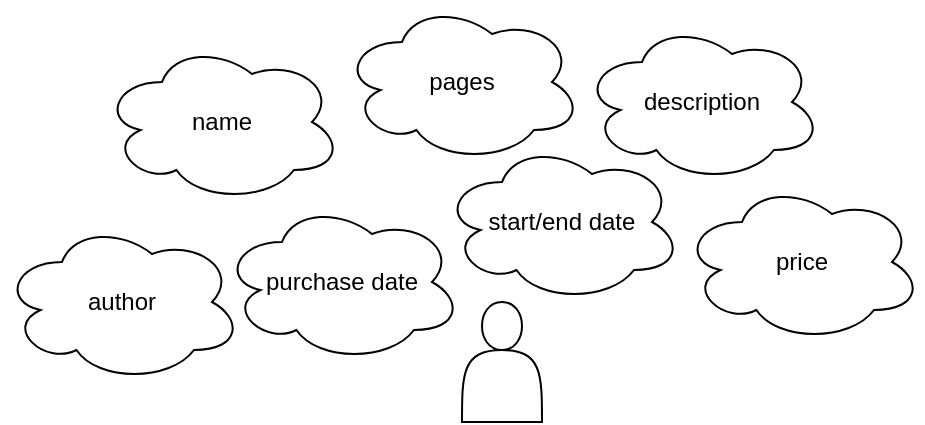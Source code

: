 <mxfile>
    <diagram id="0ptg_U9_BVQ5qKb9o8a2" name="Purpose">
        <mxGraphModel dx="650" dy="478" grid="1" gridSize="10" guides="1" tooltips="1" connect="1" arrows="1" fold="1" page="1" pageScale="1" pageWidth="850" pageHeight="1100" math="0" shadow="0">
            <root>
                <mxCell id="0"/>
                <mxCell id="1" parent="0"/>
                <mxCell id="3" value="" style="shape=actor;whiteSpace=wrap;html=1;" vertex="1" parent="1">
                    <mxGeometry x="300" y="310" width="40" height="60" as="geometry"/>
                </mxCell>
                <mxCell id="4" value="author" style="ellipse;shape=cloud;whiteSpace=wrap;html=1;" vertex="1" parent="1">
                    <mxGeometry x="70" y="270" width="120" height="80" as="geometry"/>
                </mxCell>
                <mxCell id="5" value="name" style="ellipse;shape=cloud;whiteSpace=wrap;html=1;" vertex="1" parent="1">
                    <mxGeometry x="120" y="180" width="120" height="80" as="geometry"/>
                </mxCell>
                <mxCell id="6" value="pages" style="ellipse;shape=cloud;whiteSpace=wrap;html=1;" vertex="1" parent="1">
                    <mxGeometry x="240" y="160" width="120" height="80" as="geometry"/>
                </mxCell>
                <mxCell id="7" value="description" style="ellipse;shape=cloud;whiteSpace=wrap;html=1;" vertex="1" parent="1">
                    <mxGeometry x="360" y="170" width="120" height="80" as="geometry"/>
                </mxCell>
                <mxCell id="8" value="price" style="ellipse;shape=cloud;whiteSpace=wrap;html=1;" vertex="1" parent="1">
                    <mxGeometry x="410" y="250" width="120" height="80" as="geometry"/>
                </mxCell>
                <mxCell id="9" value="start/end date" style="ellipse;shape=cloud;whiteSpace=wrap;html=1;" vertex="1" parent="1">
                    <mxGeometry x="290" y="230" width="120" height="80" as="geometry"/>
                </mxCell>
                <mxCell id="10" value="purchase date" style="ellipse;shape=cloud;whiteSpace=wrap;html=1;" vertex="1" parent="1">
                    <mxGeometry x="180" y="260" width="120" height="80" as="geometry"/>
                </mxCell>
            </root>
        </mxGraphModel>
    </diagram>
    <diagram id="HQ_6HAxY6BaLxT0p4B-u" name="Entity Relationship Model">
        <mxGraphModel dx="1694" dy="637" grid="1" gridSize="10" guides="1" tooltips="1" connect="1" arrows="1" fold="1" page="1" pageScale="1" pageWidth="827" pageHeight="1169" math="0" shadow="0">
            <root>
                <mxCell id="xb6l95TZsgpAUE9bPXsn-0"/>
                <mxCell id="xb6l95TZsgpAUE9bPXsn-1" parent="xb6l95TZsgpAUE9bPXsn-0"/>
                <mxCell id="dGAguOUHW2unSOJ_r4-q-20" style="edgeStyle=none;html=1;exitX=1;exitY=0.5;exitDx=0;exitDy=0;entryX=0;entryY=0.5;entryDx=0;entryDy=0;startArrow=ERone;startFill=0;endArrow=none;endFill=0;" edge="1" parent="xb6l95TZsgpAUE9bPXsn-1" source="xb6l95TZsgpAUE9bPXsn-2" target="dGAguOUHW2unSOJ_r4-q-19">
                    <mxGeometry relative="1" as="geometry"/>
                </mxCell>
                <mxCell id="ORt84meKE0mkaSoFXTaG-6" style="edgeStyle=none;html=1;exitX=1;exitY=0;exitDx=0;exitDy=0;entryX=0;entryY=1;entryDx=0;entryDy=0;startArrow=ERone;startFill=0;endArrow=ERone;endFill=0;" edge="1" parent="xb6l95TZsgpAUE9bPXsn-1" source="xb6l95TZsgpAUE9bPXsn-2" target="dGAguOUHW2unSOJ_r4-q-11">
                    <mxGeometry relative="1" as="geometry"/>
                </mxCell>
                <mxCell id="xb6l95TZsgpAUE9bPXsn-2" value="Books" style="rounded=0;whiteSpace=wrap;html=1;" vertex="1" parent="xb6l95TZsgpAUE9bPXsn-1">
                    <mxGeometry x="417" y="390" width="120" height="60" as="geometry"/>
                </mxCell>
                <mxCell id="dGAguOUHW2unSOJ_r4-q-21" style="edgeStyle=none;html=1;exitX=0;exitY=0.5;exitDx=0;exitDy=0;entryX=1;entryY=0.5;entryDx=0;entryDy=0;startArrow=ERmany;startFill=0;endArrow=none;endFill=0;" edge="1" parent="xb6l95TZsgpAUE9bPXsn-1" source="Zw6WBjHvG7yso3a4oN8J-0" target="dGAguOUHW2unSOJ_r4-q-19">
                    <mxGeometry relative="1" as="geometry"/>
                </mxCell>
                <mxCell id="dGAguOUHW2unSOJ_r4-q-23" style="edgeStyle=none;html=1;exitX=0.5;exitY=1;exitDx=0;exitDy=0;entryX=0.5;entryY=0;entryDx=0;entryDy=0;startArrow=ERone;startFill=0;endArrow=none;endFill=0;" edge="1" parent="xb6l95TZsgpAUE9bPXsn-1" source="Zw6WBjHvG7yso3a4oN8J-0" target="dGAguOUHW2unSOJ_r4-q-22">
                    <mxGeometry relative="1" as="geometry"/>
                </mxCell>
                <mxCell id="Zw6WBjHvG7yso3a4oN8J-0" value="Chapters" style="rounded=0;whiteSpace=wrap;html=1;" vertex="1" parent="xb6l95TZsgpAUE9bPXsn-1">
                    <mxGeometry x="707" y="390" width="120" height="60" as="geometry"/>
                </mxCell>
                <mxCell id="dGAguOUHW2unSOJ_r4-q-9" style="edgeStyle=none;html=1;exitX=0.5;exitY=1;exitDx=0;exitDy=0;entryX=0.5;entryY=0;entryDx=0;entryDy=0;startArrow=ERmany;startFill=0;endArrow=none;endFill=0;" edge="1" parent="xb6l95TZsgpAUE9bPXsn-1" source="Zw6WBjHvG7yso3a4oN8J-4" target="dGAguOUHW2unSOJ_r4-q-8">
                    <mxGeometry relative="1" as="geometry"/>
                </mxCell>
                <mxCell id="ORt84meKE0mkaSoFXTaG-7" style="edgeStyle=none;html=1;exitX=0.5;exitY=0;exitDx=0;exitDy=0;entryX=0.5;entryY=1;entryDx=0;entryDy=0;startArrow=ERone;startFill=0;endArrow=ERone;endFill=0;" edge="1" parent="xb6l95TZsgpAUE9bPXsn-1" source="Zw6WBjHvG7yso3a4oN8J-4" target="yeuMDYj9g-rVa3QurotR-0">
                    <mxGeometry relative="1" as="geometry"/>
                </mxCell>
                <mxCell id="ORt84meKE0mkaSoFXTaG-8" style="edgeStyle=none;html=1;exitX=1;exitY=0;exitDx=0;exitDy=0;entryX=0;entryY=1;entryDx=0;entryDy=0;startArrow=ERone;startFill=0;endArrow=ERone;endFill=0;" edge="1" parent="xb6l95TZsgpAUE9bPXsn-1" source="Zw6WBjHvG7yso3a4oN8J-4" target="yeuMDYj9g-rVa3QurotR-2">
                    <mxGeometry relative="1" as="geometry"/>
                </mxCell>
                <mxCell id="Zw6WBjHvG7yso3a4oN8J-4" value="Author" style="rounded=0;whiteSpace=wrap;html=1;" vertex="1" parent="xb6l95TZsgpAUE9bPXsn-1">
                    <mxGeometry x="417" y="200" width="120" height="60" as="geometry"/>
                </mxCell>
                <mxCell id="ORt84meKE0mkaSoFXTaG-1" style="edgeStyle=none;html=1;exitX=1;exitY=0.5;exitDx=0;exitDy=0;entryX=0;entryY=0;entryDx=0;entryDy=0;startArrow=ERone;startFill=0;endArrow=ERone;endFill=0;" edge="1" parent="xb6l95TZsgpAUE9bPXsn-1" source="dGAguOUHW2unSOJ_r4-q-7" target="xb6l95TZsgpAUE9bPXsn-2">
                    <mxGeometry relative="1" as="geometry"/>
                </mxCell>
                <mxCell id="dGAguOUHW2unSOJ_r4-q-7" value="Start Date" style="ellipse;whiteSpace=wrap;html=1;" vertex="1" parent="xb6l95TZsgpAUE9bPXsn-1">
                    <mxGeometry x="190" y="350" width="120" height="80" as="geometry"/>
                </mxCell>
                <mxCell id="dGAguOUHW2unSOJ_r4-q-10" style="edgeStyle=none;html=1;exitX=0.5;exitY=1;exitDx=0;exitDy=0;entryX=0.5;entryY=0;entryDx=0;entryDy=0;startArrow=none;startFill=0;endArrow=ERmany;endFill=0;" edge="1" parent="xb6l95TZsgpAUE9bPXsn-1" source="dGAguOUHW2unSOJ_r4-q-8" target="xb6l95TZsgpAUE9bPXsn-2">
                    <mxGeometry relative="1" as="geometry"/>
                </mxCell>
                <mxCell id="dGAguOUHW2unSOJ_r4-q-8" value="writes" style="rhombus;whiteSpace=wrap;html=1;" vertex="1" parent="xb6l95TZsgpAUE9bPXsn-1">
                    <mxGeometry x="437" y="295" width="80" height="50" as="geometry"/>
                </mxCell>
                <mxCell id="dGAguOUHW2unSOJ_r4-q-11" value="Price" style="ellipse;whiteSpace=wrap;html=1;" vertex="1" parent="xb6l95TZsgpAUE9bPXsn-1">
                    <mxGeometry x="567" y="265" width="120" height="80" as="geometry"/>
                </mxCell>
                <mxCell id="ORt84meKE0mkaSoFXTaG-2" style="edgeStyle=none;html=1;exitX=1;exitY=0.5;exitDx=0;exitDy=0;entryX=0;entryY=0.5;entryDx=0;entryDy=0;startArrow=ERone;startFill=0;endArrow=ERone;endFill=0;" edge="1" parent="xb6l95TZsgpAUE9bPXsn-1" source="dGAguOUHW2unSOJ_r4-q-12" target="xb6l95TZsgpAUE9bPXsn-2">
                    <mxGeometry relative="1" as="geometry"/>
                </mxCell>
                <mxCell id="dGAguOUHW2unSOJ_r4-q-12" value="Purchase Date" style="ellipse;whiteSpace=wrap;html=1;" vertex="1" parent="xb6l95TZsgpAUE9bPXsn-1">
                    <mxGeometry x="190" y="440" width="120" height="80" as="geometry"/>
                </mxCell>
                <mxCell id="dGAguOUHW2unSOJ_r4-q-24" style="edgeStyle=none;html=1;exitX=0.5;exitY=0;exitDx=0;exitDy=0;entryX=0.5;entryY=1;entryDx=0;entryDy=0;startArrow=ERmany;startFill=0;endArrow=none;endFill=0;" edge="1" parent="xb6l95TZsgpAUE9bPXsn-1" target="dGAguOUHW2unSOJ_r4-q-22">
                    <mxGeometry relative="1" as="geometry">
                        <mxPoint x="767" y="580" as="sourcePoint"/>
                    </mxGeometry>
                </mxCell>
                <mxCell id="dGAguOUHW2unSOJ_r4-q-19" value="contains" style="rhombus;whiteSpace=wrap;html=1;" vertex="1" parent="xb6l95TZsgpAUE9bPXsn-1">
                    <mxGeometry x="587" y="395" width="80" height="50" as="geometry"/>
                </mxCell>
                <mxCell id="dGAguOUHW2unSOJ_r4-q-22" value="contains" style="rhombus;whiteSpace=wrap;html=1;" vertex="1" parent="xb6l95TZsgpAUE9bPXsn-1">
                    <mxGeometry x="727" y="490" width="80" height="50" as="geometry"/>
                </mxCell>
                <mxCell id="ORt84meKE0mkaSoFXTaG-3" style="edgeStyle=none;html=1;exitX=1;exitY=0;exitDx=0;exitDy=0;entryX=0;entryY=1;entryDx=0;entryDy=0;startArrow=ERone;startFill=0;endArrow=ERone;endFill=0;" edge="1" parent="xb6l95TZsgpAUE9bPXsn-1" source="dGAguOUHW2unSOJ_r4-q-28" target="xb6l95TZsgpAUE9bPXsn-2">
                    <mxGeometry relative="1" as="geometry"/>
                </mxCell>
                <mxCell id="dGAguOUHW2unSOJ_r4-q-28" value="End Date" style="ellipse;whiteSpace=wrap;html=1;" vertex="1" parent="xb6l95TZsgpAUE9bPXsn-1">
                    <mxGeometry x="277" y="520" width="120" height="80" as="geometry"/>
                </mxCell>
                <mxCell id="ORt84meKE0mkaSoFXTaG-4" style="edgeStyle=none;html=1;exitX=0.5;exitY=0;exitDx=0;exitDy=0;entryX=0.5;entryY=1;entryDx=0;entryDy=0;startArrow=ERone;startFill=0;endArrow=ERone;endFill=0;" edge="1" parent="xb6l95TZsgpAUE9bPXsn-1" source="dGAguOUHW2unSOJ_r4-q-29" target="xb6l95TZsgpAUE9bPXsn-2">
                    <mxGeometry relative="1" as="geometry"/>
                </mxCell>
                <mxCell id="dGAguOUHW2unSOJ_r4-q-29" value="Description" style="ellipse;whiteSpace=wrap;html=1;" vertex="1" parent="xb6l95TZsgpAUE9bPXsn-1">
                    <mxGeometry x="417" y="510" width="120" height="80" as="geometry"/>
                </mxCell>
                <mxCell id="yeuMDYj9g-rVa3QurotR-0" value="Birthdate" style="ellipse;whiteSpace=wrap;html=1;" vertex="1" parent="xb6l95TZsgpAUE9bPXsn-1">
                    <mxGeometry x="417" y="60" width="120" height="80" as="geometry"/>
                </mxCell>
                <mxCell id="yeuMDYj9g-rVa3QurotR-2" value="Name" style="ellipse;whiteSpace=wrap;html=1;" vertex="1" parent="xb6l95TZsgpAUE9bPXsn-1">
                    <mxGeometry x="587" y="90" width="120" height="80" as="geometry"/>
                </mxCell>
                <mxCell id="yeuMDYj9g-rVa3QurotR-4" value="Pages" style="ellipse;whiteSpace=wrap;html=1;" vertex="1" parent="xb6l95TZsgpAUE9bPXsn-1">
                    <mxGeometry x="707" y="580" width="120" height="80" as="geometry"/>
                </mxCell>
                <mxCell id="ORt84meKE0mkaSoFXTaG-5" style="edgeStyle=none;html=1;exitX=0;exitY=0;exitDx=0;exitDy=0;entryX=1;entryY=1;entryDx=0;entryDy=0;startArrow=ERone;startFill=0;endArrow=ERone;endFill=0;" edge="1" parent="xb6l95TZsgpAUE9bPXsn-1" source="pJL8dDg2ekhwwePaeqgM-0" target="xb6l95TZsgpAUE9bPXsn-2">
                    <mxGeometry relative="1" as="geometry"/>
                </mxCell>
                <mxCell id="pJL8dDg2ekhwwePaeqgM-0" value="Language" style="ellipse;whiteSpace=wrap;html=1;" vertex="1" parent="xb6l95TZsgpAUE9bPXsn-1">
                    <mxGeometry x="547" y="475" width="120" height="80" as="geometry"/>
                </mxCell>
                <mxCell id="ORt84meKE0mkaSoFXTaG-0" style="edgeStyle=none;html=1;exitX=1;exitY=1;exitDx=0;exitDy=0;entryX=0.25;entryY=0;entryDx=0;entryDy=0;startArrow=ERone;startFill=0;endArrow=ERone;endFill=0;" edge="1" parent="xb6l95TZsgpAUE9bPXsn-1" source="pJL8dDg2ekhwwePaeqgM-2" target="xb6l95TZsgpAUE9bPXsn-2">
                    <mxGeometry relative="1" as="geometry"/>
                </mxCell>
                <mxCell id="pJL8dDg2ekhwwePaeqgM-2" value="Genre" style="ellipse;whiteSpace=wrap;html=1;" vertex="1" parent="xb6l95TZsgpAUE9bPXsn-1">
                    <mxGeometry x="230" y="265" width="120" height="80" as="geometry"/>
                </mxCell>
                <mxCell id="_dHpNsNcje8lNGqhTmig-2" style="edgeStyle=none;html=1;exitX=1;exitY=0.5;exitDx=0;exitDy=0;entryX=0;entryY=0.5;entryDx=0;entryDy=0;startArrow=ERone;startFill=0;endArrow=ERone;endFill=0;" edge="1" parent="xb6l95TZsgpAUE9bPXsn-1" source="_dHpNsNcje8lNGqhTmig-0" target="_dHpNsNcje8lNGqhTmig-1">
                    <mxGeometry relative="1" as="geometry"/>
                </mxCell>
                <mxCell id="_dHpNsNcje8lNGqhTmig-4" style="edgeStyle=none;html=1;exitX=0.5;exitY=1;exitDx=0;exitDy=0;entryX=0.5;entryY=0;entryDx=0;entryDy=0;startArrow=ERone;startFill=0;endArrow=ERmany;endFill=0;" edge="1" parent="xb6l95TZsgpAUE9bPXsn-1" source="_dHpNsNcje8lNGqhTmig-0" target="_dHpNsNcje8lNGqhTmig-3">
                    <mxGeometry relative="1" as="geometry"/>
                </mxCell>
                <mxCell id="_dHpNsNcje8lNGqhTmig-0" value="Library" style="rounded=0;whiteSpace=wrap;html=1;" vertex="1" parent="xb6l95TZsgpAUE9bPXsn-1">
                    <mxGeometry x="70" y="20" width="120" height="60" as="geometry"/>
                </mxCell>
                <mxCell id="_dHpNsNcje8lNGqhTmig-1" value="Adress" style="ellipse;whiteSpace=wrap;html=1;" vertex="1" parent="xb6l95TZsgpAUE9bPXsn-1">
                    <mxGeometry x="230" y="10" width="120" height="80" as="geometry"/>
                </mxCell>
                <mxCell id="_dHpNsNcje8lNGqhTmig-6" style="edgeStyle=none;html=1;exitX=1;exitY=0.5;exitDx=0;exitDy=0;entryX=0;entryY=0.5;entryDx=0;entryDy=0;startArrow=ERone;startFill=0;endArrow=ERone;endFill=0;" edge="1" parent="xb6l95TZsgpAUE9bPXsn-1" source="_dHpNsNcje8lNGqhTmig-3" target="_dHpNsNcje8lNGqhTmig-5">
                    <mxGeometry relative="1" as="geometry"/>
                </mxCell>
                <mxCell id="_dHpNsNcje8lNGqhTmig-8" style="edgeStyle=none;html=1;exitX=0.5;exitY=1;exitDx=0;exitDy=0;entryX=0.5;entryY=0;entryDx=0;entryDy=0;startArrow=ERone;startFill=0;endArrow=ERone;endFill=0;" edge="1" parent="xb6l95TZsgpAUE9bPXsn-1" source="_dHpNsNcje8lNGqhTmig-3" target="_dHpNsNcje8lNGqhTmig-7">
                    <mxGeometry relative="1" as="geometry"/>
                </mxCell>
                <mxCell id="_dHpNsNcje8lNGqhTmig-13" style="edgeStyle=none;html=1;exitX=1;exitY=1;exitDx=0;exitDy=0;entryX=0;entryY=0.5;entryDx=0;entryDy=0;startArrow=ERone;startFill=0;endArrow=none;endFill=0;" edge="1" parent="xb6l95TZsgpAUE9bPXsn-1" source="_dHpNsNcje8lNGqhTmig-3" target="_dHpNsNcje8lNGqhTmig-12">
                    <mxGeometry relative="1" as="geometry"/>
                </mxCell>
                <mxCell id="_dHpNsNcje8lNGqhTmig-3" value="Users" style="rounded=0;whiteSpace=wrap;html=1;" vertex="1" parent="xb6l95TZsgpAUE9bPXsn-1">
                    <mxGeometry x="70" y="130" width="120" height="60" as="geometry"/>
                </mxCell>
                <mxCell id="_dHpNsNcje8lNGqhTmig-5" value="Name" style="ellipse;whiteSpace=wrap;html=1;" vertex="1" parent="xb6l95TZsgpAUE9bPXsn-1">
                    <mxGeometry x="220" y="120" width="120" height="80" as="geometry"/>
                </mxCell>
                <mxCell id="_dHpNsNcje8lNGqhTmig-7" value="Adress" style="ellipse;whiteSpace=wrap;html=1;" vertex="1" parent="xb6l95TZsgpAUE9bPXsn-1">
                    <mxGeometry x="70" y="215" width="120" height="80" as="geometry"/>
                </mxCell>
                <mxCell id="_dHpNsNcje8lNGqhTmig-11" style="edgeStyle=none;html=1;exitX=1;exitY=0;exitDx=0;exitDy=0;entryX=0;entryY=0.5;entryDx=0;entryDy=0;startArrow=ERone;startFill=0;endArrow=ERone;endFill=0;" edge="1" parent="xb6l95TZsgpAUE9bPXsn-1" source="_dHpNsNcje8lNGqhTmig-9" target="_dHpNsNcje8lNGqhTmig-3">
                    <mxGeometry relative="1" as="geometry"/>
                </mxCell>
                <mxCell id="_dHpNsNcje8lNGqhTmig-9" value="Birthdate" style="ellipse;whiteSpace=wrap;html=1;" vertex="1" parent="xb6l95TZsgpAUE9bPXsn-1">
                    <mxGeometry x="-70" y="160" width="120" height="80" as="geometry"/>
                </mxCell>
                <mxCell id="_dHpNsNcje8lNGqhTmig-14" style="edgeStyle=none;html=1;exitX=1;exitY=1;exitDx=0;exitDy=0;startArrow=none;startFill=0;endArrow=ERmany;endFill=0;" edge="1" parent="xb6l95TZsgpAUE9bPXsn-1" source="_dHpNsNcje8lNGqhTmig-12" target="xb6l95TZsgpAUE9bPXsn-2">
                    <mxGeometry relative="1" as="geometry"/>
                </mxCell>
                <mxCell id="_dHpNsNcje8lNGqhTmig-12" value="borrows" style="rhombus;whiteSpace=wrap;html=1;" vertex="1" parent="xb6l95TZsgpAUE9bPXsn-1">
                    <mxGeometry x="297" y="205" width="80" height="50" as="geometry"/>
                </mxCell>
            </root>
        </mxGraphModel>
    </diagram>
    <diagram id="xi025y_-rk0xm9lImQ6y" name="UML">
        <mxGraphModel dx="650" dy="478" grid="1" gridSize="10" guides="1" tooltips="1" connect="1" arrows="1" fold="1" page="1" pageScale="1" pageWidth="827" pageHeight="1169" math="0" shadow="0">
            <root>
                <mxCell id="i8tZiJo5gSCTWDam0E1y-0"/>
                <mxCell id="i8tZiJo5gSCTWDam0E1y-1" parent="i8tZiJo5gSCTWDam0E1y-0"/>
                <mxCell id="i8tZiJo5gSCTWDam0E1y-2" value="Book" style="swimlane;fontStyle=0;childLayout=stackLayout;horizontal=1;startSize=26;fillColor=none;horizontalStack=0;resizeParent=1;resizeParentMax=0;resizeLast=0;collapsible=1;marginBottom=0;" vertex="1" parent="i8tZiJo5gSCTWDam0E1y-1">
                    <mxGeometry x="334" y="10" width="160" height="260" as="geometry"/>
                </mxCell>
                <mxCell id="i8tZiJo5gSCTWDam0E1y-3" value="+ bookID: int" style="text;strokeColor=none;fillColor=none;align=left;verticalAlign=top;spacingLeft=4;spacingRight=4;overflow=hidden;rotatable=0;points=[[0,0.5],[1,0.5]];portConstraint=eastwest;fontStyle=4" vertex="1" parent="i8tZiJo5gSCTWDam0E1y-2">
                    <mxGeometry y="26" width="160" height="26" as="geometry"/>
                </mxCell>
                <mxCell id="i8tZiJo5gSCTWDam0E1y-4" value="+ bookPrice: int" style="text;strokeColor=none;fillColor=none;align=left;verticalAlign=top;spacingLeft=4;spacingRight=4;overflow=hidden;rotatable=0;points=[[0,0.5],[1,0.5]];portConstraint=eastwest;" vertex="1" parent="i8tZiJo5gSCTWDam0E1y-2">
                    <mxGeometry y="52" width="160" height="26" as="geometry"/>
                </mxCell>
                <mxCell id="xZX8HomZVrwg4YWmdEjA-1" value="+ bookDescription: string" style="text;strokeColor=none;fillColor=none;align=left;verticalAlign=top;spacingLeft=4;spacingRight=4;overflow=hidden;rotatable=0;points=[[0,0.5],[1,0.5]];portConstraint=eastwest;" vertex="1" parent="i8tZiJo5gSCTWDam0E1y-2">
                    <mxGeometry y="78" width="160" height="26" as="geometry"/>
                </mxCell>
                <mxCell id="i8tZiJo5gSCTWDam0E1y-5" value="+ bookStartDate: date" style="text;strokeColor=none;fillColor=none;align=left;verticalAlign=top;spacingLeft=4;spacingRight=4;overflow=hidden;rotatable=0;points=[[0,0.5],[1,0.5]];portConstraint=eastwest;" vertex="1" parent="i8tZiJo5gSCTWDam0E1y-2">
                    <mxGeometry y="104" width="160" height="26" as="geometry"/>
                </mxCell>
                <mxCell id="J2RO0jDuWY69wb3Q40it-1" value="+ bookEndDate: date" style="text;strokeColor=none;fillColor=none;align=left;verticalAlign=top;spacingLeft=4;spacingRight=4;overflow=hidden;rotatable=0;points=[[0,0.5],[1,0.5]];portConstraint=eastwest;" vertex="1" parent="i8tZiJo5gSCTWDam0E1y-2">
                    <mxGeometry y="130" width="160" height="26" as="geometry"/>
                </mxCell>
                <mxCell id="4uCL6jtJ0CvmZno2ILM9-0" value="+ bookPurchaseDate: date" style="text;strokeColor=none;fillColor=none;align=left;verticalAlign=top;spacingLeft=4;spacingRight=4;overflow=hidden;rotatable=0;points=[[0,0.5],[1,0.5]];portConstraint=eastwest;" vertex="1" parent="i8tZiJo5gSCTWDam0E1y-2">
                    <mxGeometry y="156" width="160" height="26" as="geometry"/>
                </mxCell>
                <mxCell id="r6b8QuEvvtCNZGqv4hEa-0" value="+ bookGenre: string" style="text;strokeColor=none;fillColor=none;align=left;verticalAlign=top;spacingLeft=4;spacingRight=4;overflow=hidden;rotatable=0;points=[[0,0.5],[1,0.5]];portConstraint=eastwest;" vertex="1" parent="i8tZiJo5gSCTWDam0E1y-2">
                    <mxGeometry y="182" width="160" height="26" as="geometry"/>
                </mxCell>
                <mxCell id="vxeg0sTPNFU7fuQFxQap-0" value="+ bookLanguage: string" style="text;strokeColor=none;fillColor=none;align=left;verticalAlign=top;spacingLeft=4;spacingRight=4;overflow=hidden;rotatable=0;points=[[0,0.5],[1,0.5]];portConstraint=eastwest;" vertex="1" parent="i8tZiJo5gSCTWDam0E1y-2">
                    <mxGeometry y="208" width="160" height="26" as="geometry"/>
                </mxCell>
                <mxCell id="GrLbypb8jbdt5epIeS6Q-0" value="+ fkAuthor: int" style="text;strokeColor=none;fillColor=none;align=left;verticalAlign=top;spacingLeft=4;spacingRight=4;overflow=hidden;rotatable=0;points=[[0,0.5],[1,0.5]];portConstraint=eastwest;" vertex="1" parent="i8tZiJo5gSCTWDam0E1y-2">
                    <mxGeometry y="234" width="160" height="26" as="geometry"/>
                </mxCell>
                <mxCell id="fHrMlbi5fgcP5bJ_oGDe-0" value="Author" style="swimlane;fontStyle=0;childLayout=stackLayout;horizontal=1;startSize=26;fillColor=none;horizontalStack=0;resizeParent=1;resizeParentMax=0;resizeLast=0;collapsible=1;marginBottom=0;" vertex="1" parent="i8tZiJo5gSCTWDam0E1y-1">
                    <mxGeometry x="350" y="290" width="140" height="104" as="geometry"/>
                </mxCell>
                <mxCell id="fHrMlbi5fgcP5bJ_oGDe-1" value="+ authorID: int" style="text;strokeColor=none;fillColor=none;align=left;verticalAlign=top;spacingLeft=4;spacingRight=4;overflow=hidden;rotatable=0;points=[[0,0.5],[1,0.5]];portConstraint=eastwest;fontStyle=4" vertex="1" parent="fHrMlbi5fgcP5bJ_oGDe-0">
                    <mxGeometry y="26" width="140" height="26" as="geometry"/>
                </mxCell>
                <mxCell id="fHrMlbi5fgcP5bJ_oGDe-2" value="+ authorName: string" style="text;strokeColor=none;fillColor=none;align=left;verticalAlign=top;spacingLeft=4;spacingRight=4;overflow=hidden;rotatable=0;points=[[0,0.5],[1,0.5]];portConstraint=eastwest;" vertex="1" parent="fHrMlbi5fgcP5bJ_oGDe-0">
                    <mxGeometry y="52" width="140" height="26" as="geometry"/>
                </mxCell>
                <mxCell id="fHrMlbi5fgcP5bJ_oGDe-3" value="+ authorBirthday: date" style="text;strokeColor=none;fillColor=none;align=left;verticalAlign=top;spacingLeft=4;spacingRight=4;overflow=hidden;rotatable=0;points=[[0,0.5],[1,0.5]];portConstraint=eastwest;" vertex="1" parent="fHrMlbi5fgcP5bJ_oGDe-0">
                    <mxGeometry y="78" width="140" height="26" as="geometry"/>
                </mxCell>
                <mxCell id="H47yN-0UH8WRU62T85FK-0" value="Chapter" style="swimlane;fontStyle=0;childLayout=stackLayout;horizontal=1;startSize=26;fillColor=none;horizontalStack=0;resizeParent=1;resizeParentMax=0;resizeLast=0;collapsible=1;marginBottom=0;" vertex="1" parent="i8tZiJo5gSCTWDam0E1y-1">
                    <mxGeometry x="510" y="10" width="140" height="78" as="geometry"/>
                </mxCell>
                <mxCell id="H47yN-0UH8WRU62T85FK-1" value="+ chapterID: int" style="text;strokeColor=none;fillColor=none;align=left;verticalAlign=top;spacingLeft=4;spacingRight=4;overflow=hidden;rotatable=0;points=[[0,0.5],[1,0.5]];portConstraint=eastwest;fontStyle=4" vertex="1" parent="H47yN-0UH8WRU62T85FK-0">
                    <mxGeometry y="26" width="140" height="26" as="geometry"/>
                </mxCell>
                <mxCell id="H47yN-0UH8WRU62T85FK-2" value="+ pages: int" style="text;strokeColor=none;fillColor=none;align=left;verticalAlign=top;spacingLeft=4;spacingRight=4;overflow=hidden;rotatable=0;points=[[0,0.5],[1,0.5]];portConstraint=eastwest;" vertex="1" parent="H47yN-0UH8WRU62T85FK-0">
                    <mxGeometry y="52" width="140" height="26" as="geometry"/>
                </mxCell>
                <mxCell id="wBcKRk-5f_FqlpPwQY4--0" style="edgeStyle=none;html=1;exitX=1;exitY=0.5;exitDx=0;exitDy=0;entryX=1;entryY=0.5;entryDx=0;entryDy=0;startArrow=none;startFill=0;endArrow=none;endFill=0;" edge="1" parent="i8tZiJo5gSCTWDam0E1y-1" source="fHrMlbi5fgcP5bJ_oGDe-1" target="GrLbypb8jbdt5epIeS6Q-0">
                    <mxGeometry relative="1" as="geometry">
                        <Array as="points">
                            <mxPoint x="510" y="329"/>
                            <mxPoint x="510" y="257"/>
                        </Array>
                    </mxGeometry>
                </mxCell>
                <mxCell id="wBcKRk-5f_FqlpPwQY4--1" value="User" style="swimlane;fontStyle=0;childLayout=stackLayout;horizontal=1;startSize=26;fillColor=none;horizontalStack=0;resizeParent=1;resizeParentMax=0;resizeLast=0;collapsible=1;marginBottom=0;" vertex="1" parent="i8tZiJo5gSCTWDam0E1y-1">
                    <mxGeometry x="10" y="10" width="140" height="104" as="geometry"/>
                </mxCell>
                <mxCell id="wBcKRk-5f_FqlpPwQY4--2" value="+ userID: int" style="text;strokeColor=none;fillColor=none;align=left;verticalAlign=top;spacingLeft=4;spacingRight=4;overflow=hidden;rotatable=0;points=[[0,0.5],[1,0.5]];portConstraint=eastwest;fontStyle=4" vertex="1" parent="wBcKRk-5f_FqlpPwQY4--1">
                    <mxGeometry y="26" width="140" height="26" as="geometry"/>
                </mxCell>
                <mxCell id="wBcKRk-5f_FqlpPwQY4--3" value="+ userName: string" style="text;strokeColor=none;fillColor=none;align=left;verticalAlign=top;spacingLeft=4;spacingRight=4;overflow=hidden;rotatable=0;points=[[0,0.5],[1,0.5]];portConstraint=eastwest;" vertex="1" parent="wBcKRk-5f_FqlpPwQY4--1">
                    <mxGeometry y="52" width="140" height="26" as="geometry"/>
                </mxCell>
                <mxCell id="wBcKRk-5f_FqlpPwQY4--4" value="+ userBirthdate: date" style="text;strokeColor=none;fillColor=none;align=left;verticalAlign=top;spacingLeft=4;spacingRight=4;overflow=hidden;rotatable=0;points=[[0,0.5],[1,0.5]];portConstraint=eastwest;" vertex="1" parent="wBcKRk-5f_FqlpPwQY4--1">
                    <mxGeometry y="78" width="140" height="26" as="geometry"/>
                </mxCell>
                <mxCell id="wBcKRk-5f_FqlpPwQY4--5" value="Library" style="swimlane;fontStyle=0;childLayout=stackLayout;horizontal=1;startSize=26;fillColor=none;horizontalStack=0;resizeParent=1;resizeParentMax=0;resizeLast=0;collapsible=1;marginBottom=0;" vertex="1" parent="i8tZiJo5gSCTWDam0E1y-1">
                    <mxGeometry x="170" y="10" width="140" height="130" as="geometry"/>
                </mxCell>
                <mxCell id="wBcKRk-5f_FqlpPwQY4--6" value="+ libraryID: int" style="text;strokeColor=none;fillColor=none;align=left;verticalAlign=top;spacingLeft=4;spacingRight=4;overflow=hidden;rotatable=0;points=[[0,0.5],[1,0.5]];portConstraint=eastwest;fontStyle=4" vertex="1" parent="wBcKRk-5f_FqlpPwQY4--5">
                    <mxGeometry y="26" width="140" height="26" as="geometry"/>
                </mxCell>
                <mxCell id="wBcKRk-5f_FqlpPwQY4--7" value="+ libraryName: string" style="text;strokeColor=none;fillColor=none;align=left;verticalAlign=top;spacingLeft=4;spacingRight=4;overflow=hidden;rotatable=0;points=[[0,0.5],[1,0.5]];portConstraint=eastwest;" vertex="1" parent="wBcKRk-5f_FqlpPwQY4--5">
                    <mxGeometry y="52" width="140" height="26" as="geometry"/>
                </mxCell>
                <mxCell id="wBcKRk-5f_FqlpPwQY4--8" value="+ libraryAdress: string" style="text;strokeColor=none;fillColor=none;align=left;verticalAlign=top;spacingLeft=4;spacingRight=4;overflow=hidden;rotatable=0;points=[[0,0.5],[1,0.5]];portConstraint=eastwest;" vertex="1" parent="wBcKRk-5f_FqlpPwQY4--5">
                    <mxGeometry y="78" width="140" height="26" as="geometry"/>
                </mxCell>
                <mxCell id="jeFS-uNfRgZ9lPxvQvBr-13" value="+ fkBook: int" style="text;strokeColor=none;fillColor=none;align=left;verticalAlign=top;spacingLeft=4;spacingRight=4;overflow=hidden;rotatable=0;points=[[0,0.5],[1,0.5]];portConstraint=eastwest;" vertex="1" parent="wBcKRk-5f_FqlpPwQY4--5">
                    <mxGeometry y="104" width="140" height="26" as="geometry"/>
                </mxCell>
                <mxCell id="jeFS-uNfRgZ9lPxvQvBr-14" style="edgeStyle=none;html=1;exitX=1;exitY=0.5;exitDx=0;exitDy=0;entryX=0;entryY=0.5;entryDx=0;entryDy=0;startArrow=none;startFill=0;endArrow=none;endFill=0;" edge="1" parent="i8tZiJo5gSCTWDam0E1y-1" source="jeFS-uNfRgZ9lPxvQvBr-13" target="i8tZiJo5gSCTWDam0E1y-3">
                    <mxGeometry relative="1" as="geometry">
                        <Array as="points">
                            <mxPoint x="320" y="127"/>
                            <mxPoint x="330" y="49"/>
                        </Array>
                    </mxGeometry>
                </mxCell>
            </root>
        </mxGraphModel>
    </diagram>
</mxfile>